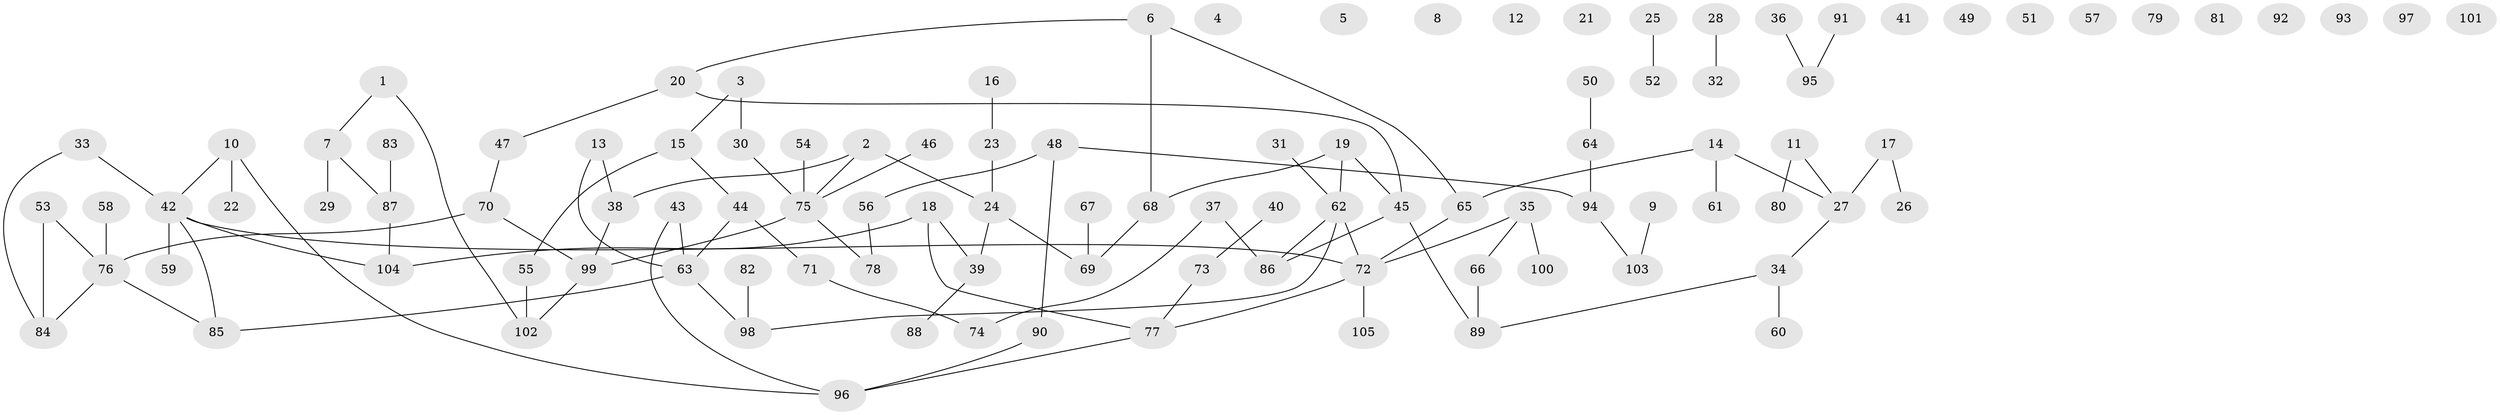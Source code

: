 // coarse degree distribution, {3: 0.2807017543859649, 4: 0.10526315789473684, 1: 0.19298245614035087, 2: 0.3157894736842105, 5: 0.08771929824561403, 6: 0.017543859649122806}
// Generated by graph-tools (version 1.1) at 2025/35/03/04/25 23:35:48]
// undirected, 105 vertices, 107 edges
graph export_dot {
  node [color=gray90,style=filled];
  1;
  2;
  3;
  4;
  5;
  6;
  7;
  8;
  9;
  10;
  11;
  12;
  13;
  14;
  15;
  16;
  17;
  18;
  19;
  20;
  21;
  22;
  23;
  24;
  25;
  26;
  27;
  28;
  29;
  30;
  31;
  32;
  33;
  34;
  35;
  36;
  37;
  38;
  39;
  40;
  41;
  42;
  43;
  44;
  45;
  46;
  47;
  48;
  49;
  50;
  51;
  52;
  53;
  54;
  55;
  56;
  57;
  58;
  59;
  60;
  61;
  62;
  63;
  64;
  65;
  66;
  67;
  68;
  69;
  70;
  71;
  72;
  73;
  74;
  75;
  76;
  77;
  78;
  79;
  80;
  81;
  82;
  83;
  84;
  85;
  86;
  87;
  88;
  89;
  90;
  91;
  92;
  93;
  94;
  95;
  96;
  97;
  98;
  99;
  100;
  101;
  102;
  103;
  104;
  105;
  1 -- 7;
  1 -- 102;
  2 -- 24;
  2 -- 38;
  2 -- 75;
  3 -- 15;
  3 -- 30;
  6 -- 20;
  6 -- 65;
  6 -- 68;
  7 -- 29;
  7 -- 87;
  9 -- 103;
  10 -- 22;
  10 -- 42;
  10 -- 96;
  11 -- 27;
  11 -- 80;
  13 -- 38;
  13 -- 63;
  14 -- 27;
  14 -- 61;
  14 -- 65;
  15 -- 44;
  15 -- 55;
  16 -- 23;
  17 -- 26;
  17 -- 27;
  18 -- 39;
  18 -- 77;
  18 -- 104;
  19 -- 45;
  19 -- 62;
  19 -- 68;
  20 -- 45;
  20 -- 47;
  23 -- 24;
  24 -- 39;
  24 -- 69;
  25 -- 52;
  27 -- 34;
  28 -- 32;
  30 -- 75;
  31 -- 62;
  33 -- 42;
  33 -- 84;
  34 -- 60;
  34 -- 89;
  35 -- 66;
  35 -- 72;
  35 -- 100;
  36 -- 95;
  37 -- 74;
  37 -- 86;
  38 -- 99;
  39 -- 88;
  40 -- 73;
  42 -- 59;
  42 -- 72;
  42 -- 85;
  42 -- 104;
  43 -- 63;
  43 -- 96;
  44 -- 63;
  44 -- 71;
  45 -- 86;
  45 -- 89;
  46 -- 75;
  47 -- 70;
  48 -- 56;
  48 -- 90;
  48 -- 94;
  50 -- 64;
  53 -- 76;
  53 -- 84;
  54 -- 75;
  55 -- 102;
  56 -- 78;
  58 -- 76;
  62 -- 72;
  62 -- 86;
  62 -- 98;
  63 -- 85;
  63 -- 98;
  64 -- 94;
  65 -- 72;
  66 -- 89;
  67 -- 69;
  68 -- 69;
  70 -- 76;
  70 -- 99;
  71 -- 74;
  72 -- 77;
  72 -- 105;
  73 -- 77;
  75 -- 78;
  75 -- 99;
  76 -- 84;
  76 -- 85;
  77 -- 96;
  82 -- 98;
  83 -- 87;
  87 -- 104;
  90 -- 96;
  91 -- 95;
  94 -- 103;
  99 -- 102;
}
